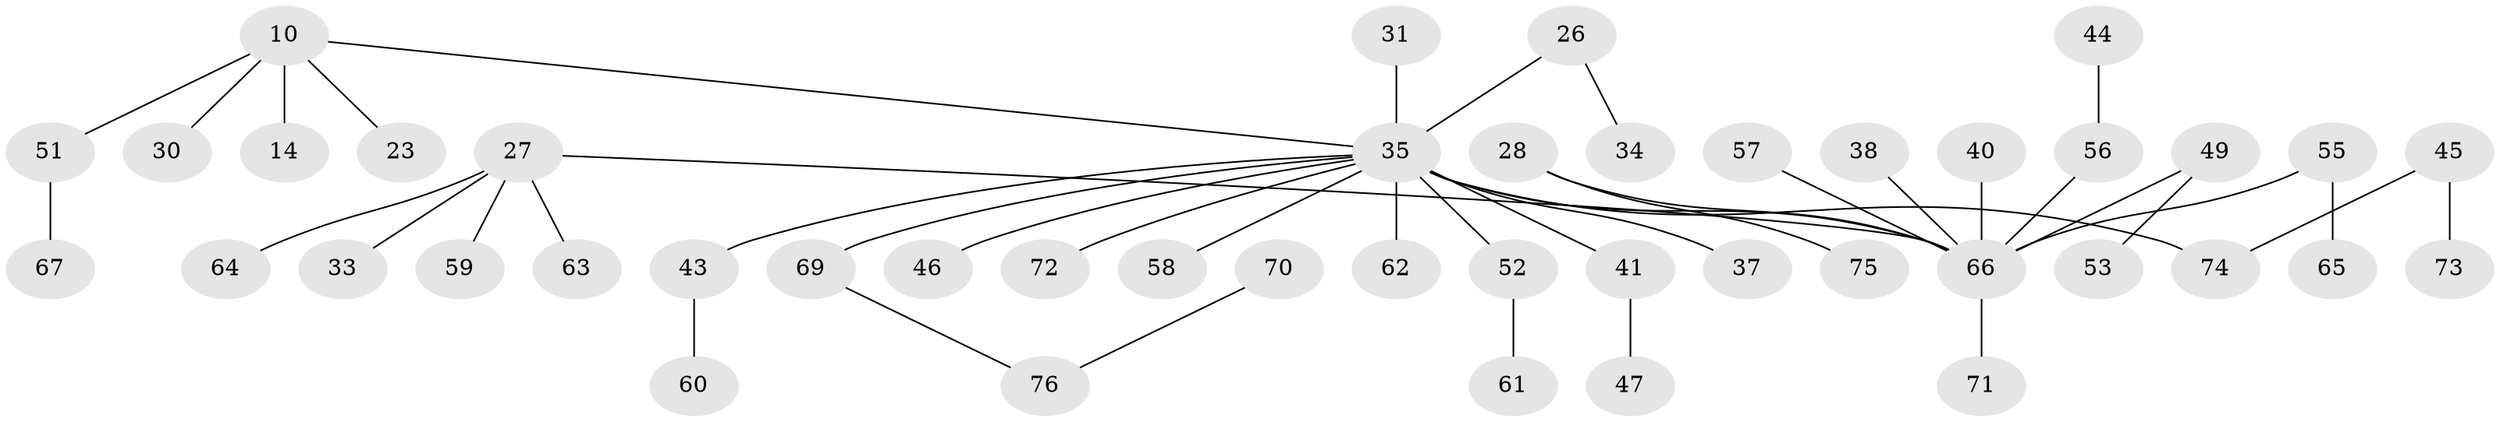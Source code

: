 // original degree distribution, {8: 0.013157894736842105, 3: 0.21052631578947367, 2: 0.21052631578947367, 4: 0.02631578947368421, 5: 0.02631578947368421, 1: 0.5, 6: 0.013157894736842105}
// Generated by graph-tools (version 1.1) at 2025/56/03/04/25 21:56:47]
// undirected, 45 vertices, 44 edges
graph export_dot {
graph [start="1"]
  node [color=gray90,style=filled];
  10;
  14;
  23;
  26 [super="+24"];
  27;
  28;
  30;
  31;
  33;
  34;
  35 [super="+2+21+16"];
  37;
  38;
  40;
  41;
  43 [super="+42"];
  44;
  45;
  46;
  47;
  49;
  51 [super="+48+50+25+32+36"];
  52;
  53;
  55;
  56 [super="+29"];
  57;
  58;
  59;
  60;
  61;
  62;
  63;
  64;
  65;
  66 [super="+22"];
  67;
  69 [super="+11"];
  70;
  71;
  72;
  73;
  74 [super="+18"];
  75;
  76 [super="+68"];
  10 -- 14;
  10 -- 23;
  10 -- 30;
  10 -- 35;
  10 -- 51;
  26 -- 35;
  26 -- 34;
  27 -- 33;
  27 -- 59;
  27 -- 63;
  27 -- 64;
  27 -- 66;
  28 -- 75;
  28 -- 66;
  31 -- 35;
  35 -- 37;
  35 -- 46;
  35 -- 52;
  35 -- 74;
  35 -- 43;
  35 -- 72;
  35 -- 62;
  35 -- 41;
  35 -- 58;
  35 -- 69;
  35 -- 66;
  38 -- 66;
  40 -- 66;
  41 -- 47;
  43 -- 60;
  44 -- 56;
  45 -- 73;
  45 -- 74;
  49 -- 53;
  49 -- 66;
  51 -- 67;
  52 -- 61;
  55 -- 65;
  55 -- 66;
  56 -- 66;
  57 -- 66;
  66 -- 71;
  69 -- 76;
  70 -- 76;
}

